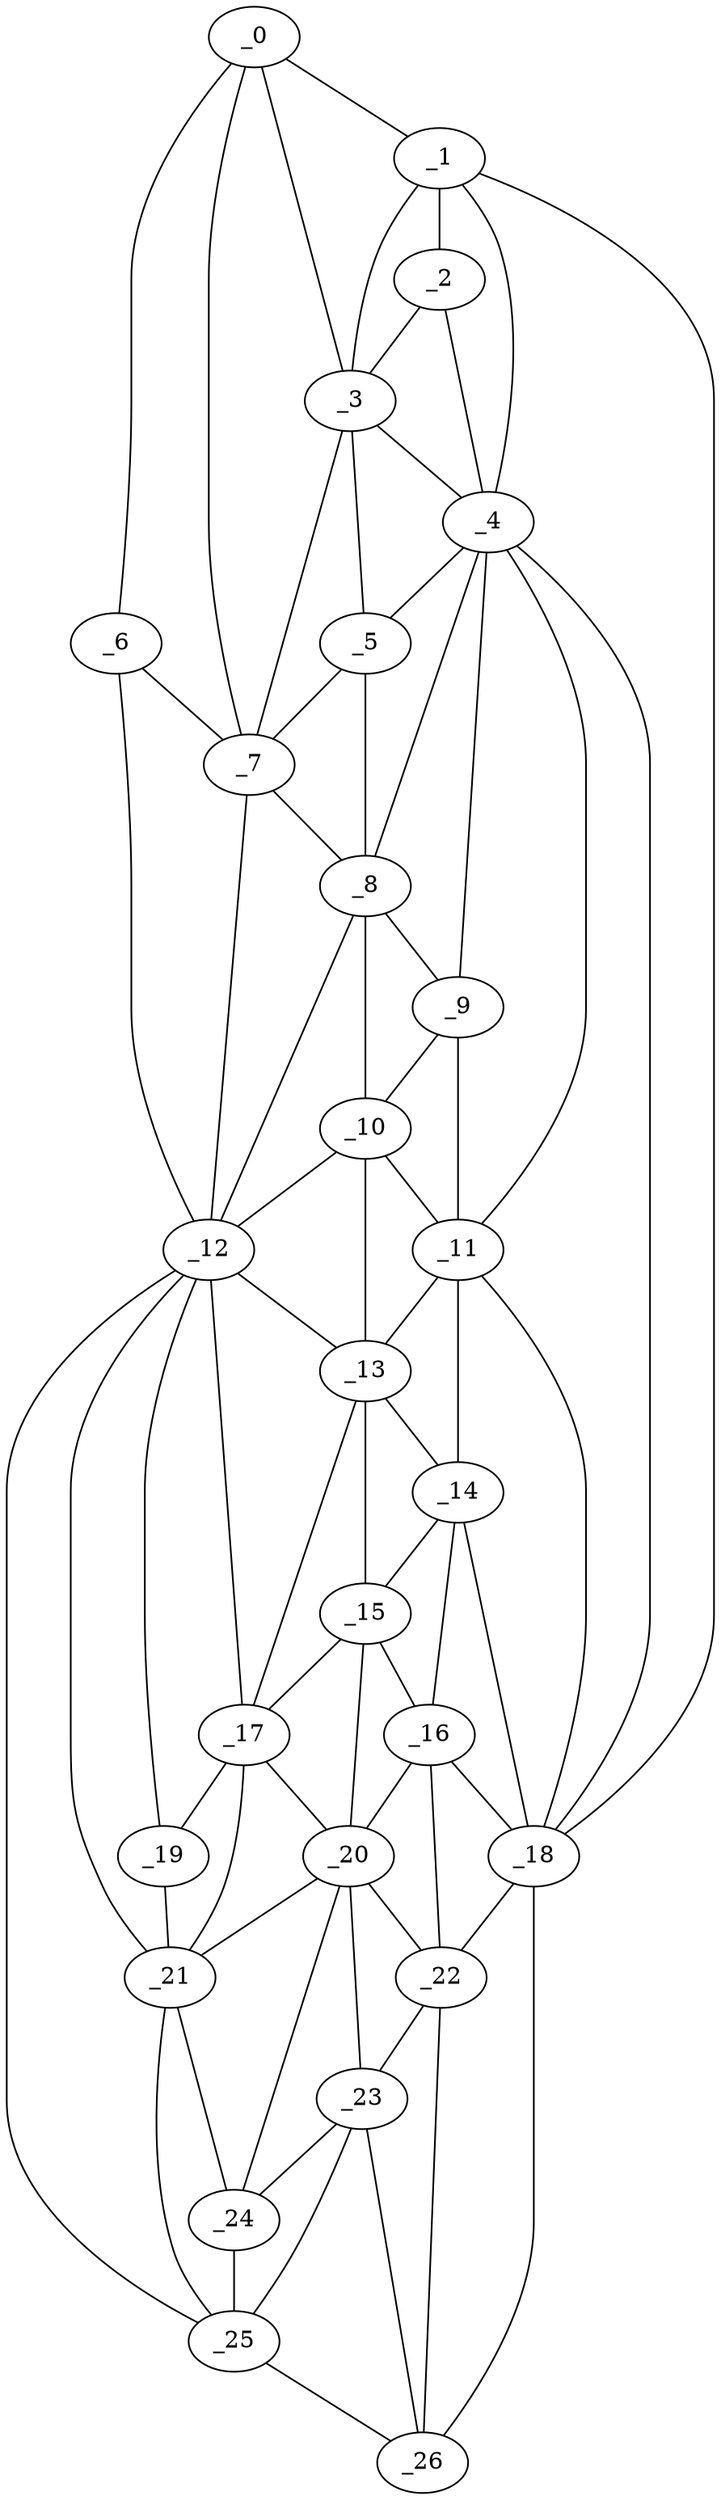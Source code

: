 graph "obj67__120.gxl" {
	_0	 [x=4,
		y=95];
	_1	 [x=7,
		y=74];
	_0 -- _1	 [valence=1];
	_3	 [x=26,
		y=69];
	_0 -- _3	 [valence=2];
	_6	 [x=44,
		y=103];
	_0 -- _6	 [valence=1];
	_7	 [x=46,
		y=83];
	_0 -- _7	 [valence=1];
	_2	 [x=21,
		y=68];
	_1 -- _2	 [valence=1];
	_1 -- _3	 [valence=2];
	_4	 [x=42,
		y=57];
	_1 -- _4	 [valence=1];
	_18	 [x=88,
		y=24];
	_1 -- _18	 [valence=1];
	_2 -- _3	 [valence=2];
	_2 -- _4	 [valence=2];
	_3 -- _4	 [valence=2];
	_5	 [x=42,
		y=63];
	_3 -- _5	 [valence=2];
	_3 -- _7	 [valence=2];
	_4 -- _5	 [valence=1];
	_8	 [x=49,
		y=65];
	_4 -- _8	 [valence=1];
	_9	 [x=52,
		y=56];
	_4 -- _9	 [valence=2];
	_11	 [x=61,
		y=51];
	_4 -- _11	 [valence=1];
	_4 -- _18	 [valence=2];
	_5 -- _7	 [valence=1];
	_5 -- _8	 [valence=2];
	_6 -- _7	 [valence=2];
	_12	 [x=62,
		y=94];
	_6 -- _12	 [valence=1];
	_7 -- _8	 [valence=2];
	_7 -- _12	 [valence=2];
	_8 -- _9	 [valence=2];
	_10	 [x=57,
		y=59];
	_8 -- _10	 [valence=2];
	_8 -- _12	 [valence=1];
	_9 -- _10	 [valence=2];
	_9 -- _11	 [valence=2];
	_10 -- _11	 [valence=2];
	_10 -- _12	 [valence=1];
	_13	 [x=69,
		y=57];
	_10 -- _13	 [valence=2];
	_11 -- _13	 [valence=1];
	_14	 [x=73,
		y=45];
	_11 -- _14	 [valence=1];
	_11 -- _18	 [valence=1];
	_12 -- _13	 [valence=2];
	_17	 [x=87,
		y=61];
	_12 -- _17	 [valence=1];
	_19	 [x=94,
		y=69];
	_12 -- _19	 [valence=1];
	_21	 [x=99,
		y=67];
	_12 -- _21	 [valence=2];
	_25	 [x=123,
		y=52];
	_12 -- _25	 [valence=1];
	_13 -- _14	 [valence=2];
	_15	 [x=83,
		y=49];
	_13 -- _15	 [valence=1];
	_13 -- _17	 [valence=2];
	_14 -- _15	 [valence=2];
	_16	 [x=87,
		y=39];
	_14 -- _16	 [valence=2];
	_14 -- _18	 [valence=2];
	_15 -- _16	 [valence=2];
	_15 -- _17	 [valence=2];
	_20	 [x=95,
		y=54];
	_15 -- _20	 [valence=2];
	_16 -- _18	 [valence=2];
	_16 -- _20	 [valence=2];
	_22	 [x=102,
		y=33];
	_16 -- _22	 [valence=1];
	_17 -- _19	 [valence=2];
	_17 -- _20	 [valence=2];
	_17 -- _21	 [valence=1];
	_18 -- _22	 [valence=2];
	_26	 [x=124,
		y=32];
	_18 -- _26	 [valence=1];
	_19 -- _21	 [valence=2];
	_20 -- _21	 [valence=2];
	_20 -- _22	 [valence=2];
	_23	 [x=113,
		y=44];
	_20 -- _23	 [valence=2];
	_24	 [x=113,
		y=57];
	_20 -- _24	 [valence=1];
	_21 -- _24	 [valence=1];
	_21 -- _25	 [valence=2];
	_22 -- _23	 [valence=1];
	_22 -- _26	 [valence=1];
	_23 -- _24	 [valence=2];
	_23 -- _25	 [valence=2];
	_23 -- _26	 [valence=2];
	_24 -- _25	 [valence=2];
	_25 -- _26	 [valence=1];
}
